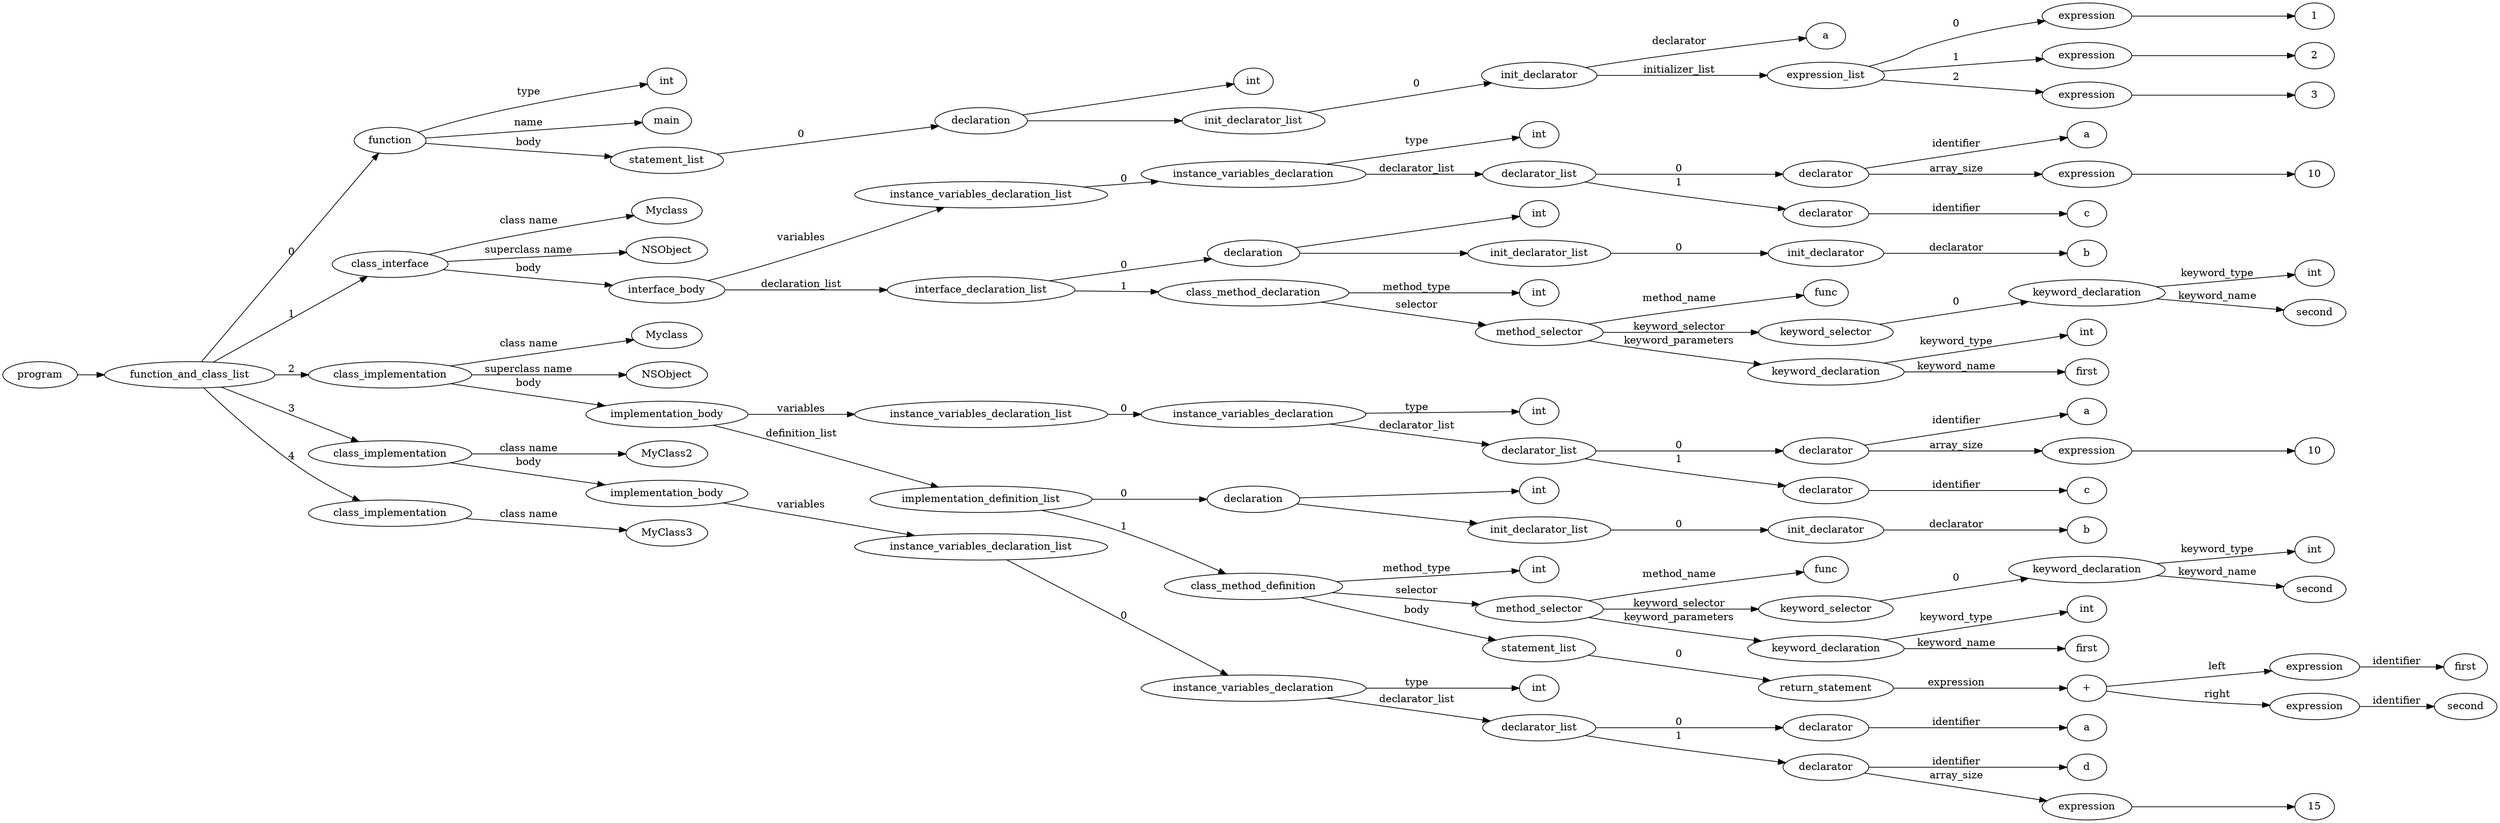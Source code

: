 digraph ObjectiveC { rankdir="LR";
77[label="program"];
77->14;
14[label="function_and_class_list"];
14->13[label="0"];
13[label="function"];
13->0[label="type"];
0[label="int"];
13->13.1 [label="name"];
13.1 [label="main"];
13->12[label="body"];
12[label="statement_list"];
12->11[label="0"];
11[label="declaration"];
11->1;
1[label="int"];
11->10;
10[label="init_declarator_list"];
10->9[label="0"];
9[label="init_declarator"];
9.1 [label="a"];
9->9.1[label="declarator"];
9->4[label="initializer_list"];
4[label="expression_list"];
4->3[label="0"];
3[label="expression"];
3->2;
2[label="1"];
4->6[label="1"];
6[label="expression"];
6->5;
5[label="2"];
4->8[label="2"];
8[label="expression"];
8->7;
7[label="3"];
14->37[label="1"];
37[label="class_interface"];
37.1 [label="Myclass"];
37->37.1 [label="class name"];
37.2 [label="NSObject"];
37->37.2 [label="superclass name"];
37->36[label="body"];
36[label="interface_body"];
36->22[label="variables"];
22[label="instance_variables_declaration_list"];
22->21[label="0"];
21[label="instance_variables_declaration"];
21->15[label="type"];
15[label="int"];
21->19[label="declarator_list"];
19[label="declarator_list"];
19->18[label="0"];
18[label="declarator"];
18.1 [label="a"];
18->18.1[label="identifier"];
18->17[label="array_size"];
17[label="expression"];
17->16;
16[label="10"];
19->20[label="1"];
20[label="declarator"];
20.1 [label="c"];
20->20.1[label="identifier"];
36->27[label="declaration_list"];
27[label="interface_declaration_list"];
27->26[label="0"];
26[label="declaration"];
26->23;
23[label="int"];
26->25;
25[label="init_declarator_list"];
25->24[label="0"];
24[label="init_declarator"];
24.1 [label="b"];
24->24.1[label="declarator"];
27->35[label="1"];
35[label="class_method_declaration"];
35->28[label="method_type"];
28[label="int"];
35->34[label="selector"];
34[label="method_selector"];
34->34.1 [label="method_name"];
34.1 [label="func"];
34->33[label="keyword_selector"];
33[label="keyword_selector"];
33->32[label="0"];
32[label="keyword_declaration"];
32->31[label="keyword_type"];
31[label="int"];
32->32.2 [label="keyword_name"];
32.2 [label="second"];
34->30[label="keyword_parameters"];
30[label="keyword_declaration"];
30->29[label="keyword_type"];
29[label="int"];
30->30.2 [label="keyword_name"];
30.2 [label="first"];
14->65[label="2"];
65[label="class_implementation"];
65.1 [label="Myclass"];
65->65.1 [label="class name"];
65.2 [label="NSObject"];
65->65.2 [label="superclass name"];
65->64[label="body"];
64[label="implementation_body"];
64->45[label="variables"];
45[label="instance_variables_declaration_list"];
45->44[label="0"];
44[label="instance_variables_declaration"];
44->38[label="type"];
38[label="int"];
44->42[label="declarator_list"];
42[label="declarator_list"];
42->41[label="0"];
41[label="declarator"];
41.1 [label="a"];
41->41.1[label="identifier"];
41->40[label="array_size"];
40[label="expression"];
40->39;
39[label="10"];
42->43[label="1"];
43[label="declarator"];
43.1 [label="c"];
43->43.1[label="identifier"];
64->50[label="definition_list"];
50[label="implementation_definition_list"];
50->49[label="0"];
49[label="declaration"];
49->46;
46[label="int"];
49->48;
48[label="init_declarator_list"];
48->47[label="0"];
47[label="init_declarator"];
47.1 [label="b"];
47->47.1[label="declarator"];
50->63[label="1"];
63[label="class_method_definition"];
63->51[label="method_type"];
51[label="int"];
63->57[label="selector"];
57[label="method_selector"];
57->57.1 [label="method_name"];
57.1 [label="func"];
57->56[label="keyword_selector"];
56[label="keyword_selector"];
56->55[label="0"];
55[label="keyword_declaration"];
55->54[label="keyword_type"];
54[label="int"];
55->55.2 [label="keyword_name"];
55.2 [label="second"];
57->53[label="keyword_parameters"];
53[label="keyword_declaration"];
53->52[label="keyword_type"];
52[label="int"];
53->53.2 [label="keyword_name"];
53.2 [label="first"];
63->62[label="body"];
62[label="statement_list"];
62->61[label="0"];
61[label="return_statement"];
61->60[label="expression"];
60[label="expression"];
60[label="+"];
60->58[label="left"];
58[label="expression"];
58->58.1 [label="identifier"];58.1[label="first"];
60->59[label="right"];
59[label="expression"];
59->59.1 [label="identifier"];59.1[label="second"];
14->75[label="3"];
75[label="class_implementation"];
75.1 [label="MyClass2"];
75->75.1 [label="class name"];
75->74[label="body"];
74[label="implementation_body"];
74->73[label="variables"];
73[label="instance_variables_declaration_list"];
73->72[label="0"];
72[label="instance_variables_declaration"];
72->66[label="type"];
66[label="int"];
72->68[label="declarator_list"];
68[label="declarator_list"];
68->67[label="0"];
67[label="declarator"];
67.1 [label="a"];
67->67.1[label="identifier"];
68->71[label="1"];
71[label="declarator"];
71.1 [label="d"];
71->71.1[label="identifier"];
71->70[label="array_size"];
70[label="expression"];
70->69;
69[label="15"];
14->76[label="4"];
76[label="class_implementation"];
76.1 [label="MyClass3"];
76->76.1 [label="class name"];
}
